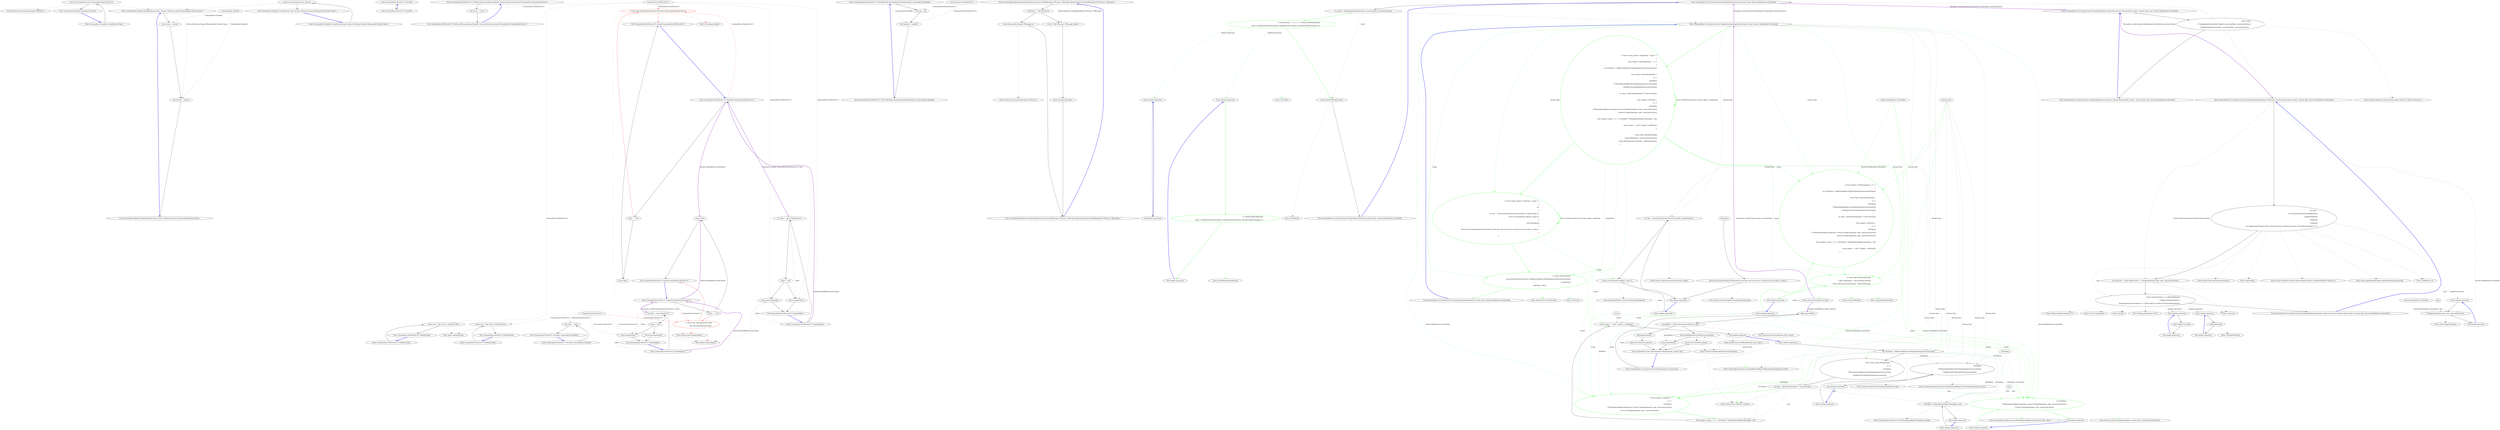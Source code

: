 digraph  {
m0_7 [cluster="System.Linq.Enumerable.Empty<TResult>()", file="ParserResult.cs", label="Entry System.Linq.Enumerable.Empty<TResult>()", span="0-0"];
m0_18 [cluster="CommandLine.Parsed<T>.Parsed(T)", file="ParserResult.cs", label="Entry CommandLine.Parsed<T>.Parsed(T)", span="100-100"];
m0_19 [cluster="CommandLine.Parsed<T>.Parsed(T)", file="ParserResult.cs", label="Exit CommandLine.Parsed<T>.Parsed(T)", span="100-100"];
m0_37 [cluster="CommandLine.NotParsed<T>.NotParsed(CommandLine.TypeInfo, System.Collections.Generic.IEnumerable<CommandLine.Error>)", file="ParserResult.cs", label="Entry CommandLine.NotParsed<T>.NotParsed(CommandLine.TypeInfo, System.Collections.Generic.IEnumerable<CommandLine.Error>)", span="163-163"];
m0_38 [cluster="CommandLine.NotParsed<T>.NotParsed(CommandLine.TypeInfo, System.Collections.Generic.IEnumerable<CommandLine.Error>)", file="ParserResult.cs", label="this.errors = errors", span="166-166"];
m0_39 [cluster="CommandLine.NotParsed<T>.NotParsed(CommandLine.TypeInfo, System.Collections.Generic.IEnumerable<CommandLine.Error>)", file="ParserResult.cs", label="Exit CommandLine.NotParsed<T>.NotParsed(CommandLine.TypeInfo, System.Collections.Generic.IEnumerable<CommandLine.Error>)", span="163-163"];
m0_20 [cluster="CommandLine.Parsed<T>.Equals(object)", file="ParserResult.cs", label="Entry CommandLine.Parsed<T>.Equals(object)", span="118-118"];
m0_21 [cluster="CommandLine.Parsed<T>.Equals(object)", file="ParserResult.cs", label="var other = obj as Parsed<T>", span="120-120"];
m0_24 [cluster="CommandLine.Parsed<T>.Equals(object)", file="ParserResult.cs", label="return base.Equals(obj);", span="126-126"];
m0_22 [cluster="CommandLine.Parsed<T>.Equals(object)", file="ParserResult.cs", label="other != null", span="121-121"];
m0_23 [cluster="CommandLine.Parsed<T>.Equals(object)", file="ParserResult.cs", label="return Equals(other);", span="123-123"];
m0_25 [cluster="CommandLine.Parsed<T>.Equals(object)", file="ParserResult.cs", label="Exit CommandLine.Parsed<T>.Equals(object)", span="118-118"];
m0_54 [cluster="Unk.SequenceEqual", file="ParserResult.cs", label="Entry Unk.SequenceEqual", span=""];
m0_27 [cluster="object.Equals(object)", file="ParserResult.cs", label="Entry object.Equals(object)", span="0-0"];
m0_46 [cluster="CommandLine.NotParsed<T>.Equals(CommandLine.NotParsed<T>)", file="ParserResult.cs", label="Entry CommandLine.NotParsed<T>.Equals(CommandLine.NotParsed<T>)", span="208-208"];
m0_50 [cluster="CommandLine.NotParsed<T>.Equals(CommandLine.NotParsed<T>)", file="ParserResult.cs", label="other == null", span="210-210"];
m0_52 [cluster="CommandLine.NotParsed<T>.Equals(CommandLine.NotParsed<T>)", color=red, community=0, file="ParserResult.cs", label="0: return this.Tag.Equals(other.Tag) && Errors.SequenceEqual(other.Errors);", span="215-215"];
m0_51 [cluster="CommandLine.NotParsed<T>.Equals(CommandLine.NotParsed<T>)", file="ParserResult.cs", label="return false;", span="212-212"];
m0_53 [cluster="CommandLine.NotParsed<T>.Equals(CommandLine.NotParsed<T>)", file="ParserResult.cs", label="Exit CommandLine.NotParsed<T>.Equals(CommandLine.NotParsed<T>)", span="208-208"];
m0_15 [cluster="CommandLine.Parsed<T>.Parsed(T, CommandLine.TypeInfo)", file="ParserResult.cs", label="Entry CommandLine.Parsed<T>.Parsed(T, CommandLine.TypeInfo)", span="94-94"];
m0_16 [cluster="CommandLine.Parsed<T>.Parsed(T, CommandLine.TypeInfo)", file="ParserResult.cs", label="this.value = value", span="97-97"];
m0_17 [cluster="CommandLine.Parsed<T>.Parsed(T, CommandLine.TypeInfo)", file="ParserResult.cs", label="Exit CommandLine.Parsed<T>.Parsed(T, CommandLine.TypeInfo)", span="94-94"];
m0_36 [cluster="System.Enum.Equals(object)", file="ParserResult.cs", label="Entry System.Enum.Equals(object)", span="0-0"];
m0_8 [cluster="CommandLine.TypeInfo.Create(System.Type, System.Collections.Generic.IEnumerable<System.Type>)", file="ParserResult.cs", label="Entry CommandLine.TypeInfo.Create(System.Type, System.Collections.Generic.IEnumerable<System.Type>)", span="34-34"];
m0_9 [cluster="CommandLine.TypeInfo.Create(System.Type, System.Collections.Generic.IEnumerable<System.Type>)", file="ParserResult.cs", label="return new TypeInfo(current, choices);", span="36-36"];
m0_10 [cluster="CommandLine.TypeInfo.Create(System.Type, System.Collections.Generic.IEnumerable<System.Type>)", file="ParserResult.cs", label="Exit CommandLine.TypeInfo.Create(System.Type, System.Collections.Generic.IEnumerable<System.Type>)", span="34-34"];
m0_0 [cluster="CommandLine.TypeInfo.TypeInfo(System.Type, System.Collections.Generic.IEnumerable<System.Type>)", file="ParserResult.cs", label="Entry CommandLine.TypeInfo.TypeInfo(System.Type, System.Collections.Generic.IEnumerable<System.Type>)", span="13-13"];
m0_1 [cluster="CommandLine.TypeInfo.TypeInfo(System.Type, System.Collections.Generic.IEnumerable<System.Type>)", file="ParserResult.cs", label="this.current = current", span="15-15"];
m0_2 [cluster="CommandLine.TypeInfo.TypeInfo(System.Type, System.Collections.Generic.IEnumerable<System.Type>)", file="ParserResult.cs", label="this.choices = choices", span="16-16"];
m0_3 [cluster="CommandLine.TypeInfo.TypeInfo(System.Type, System.Collections.Generic.IEnumerable<System.Type>)", file="ParserResult.cs", label="Exit CommandLine.TypeInfo.TypeInfo(System.Type, System.Collections.Generic.IEnumerable<System.Type>)", span="13-13"];
m0_4 [cluster="CommandLine.TypeInfo.Create(System.Type)", file="ParserResult.cs", label="Entry CommandLine.TypeInfo.Create(System.Type)", span="29-29"];
m0_5 [cluster="CommandLine.TypeInfo.Create(System.Type)", file="ParserResult.cs", label="return new TypeInfo(current, Enumerable.Empty<Type>());", span="31-31"];
m0_6 [cluster="CommandLine.TypeInfo.Create(System.Type)", file="ParserResult.cs", label="Exit CommandLine.TypeInfo.Create(System.Type)", span="29-29"];
m0_26 [cluster="CommandLine.Parsed<T>.Equals(CommandLine.Parsed<T>)", file="ParserResult.cs", label="Entry CommandLine.Parsed<T>.Equals(CommandLine.Parsed<T>)", span="143-143"];
m0_32 [cluster="CommandLine.Parsed<T>.Equals(CommandLine.Parsed<T>)", file="ParserResult.cs", label="other == null", span="145-145"];
m0_34 [cluster="CommandLine.Parsed<T>.Equals(CommandLine.Parsed<T>)", color=red, community=0, file="ParserResult.cs", label="0: return this.Tag.Equals(other.Tag)\r\n                    && Value.Equals(other.Value);", span="150-151"];
m0_33 [cluster="CommandLine.Parsed<T>.Equals(CommandLine.Parsed<T>)", file="ParserResult.cs", label="return false;", span="147-147"];
m0_35 [cluster="CommandLine.Parsed<T>.Equals(CommandLine.Parsed<T>)", file="ParserResult.cs", label="Exit CommandLine.Parsed<T>.Equals(CommandLine.Parsed<T>)", span="143-143"];
m0_40 [cluster="CommandLine.NotParsed<T>.Equals(object)", file="ParserResult.cs", label="Entry CommandLine.NotParsed<T>.Equals(object)", span="182-182"];
m0_41 [cluster="CommandLine.NotParsed<T>.Equals(object)", file="ParserResult.cs", label="var other = obj as NotParsed<T>", span="184-184"];
m0_44 [cluster="CommandLine.NotParsed<T>.Equals(object)", file="ParserResult.cs", label="return base.Equals(obj);", span="190-190"];
m0_42 [cluster="CommandLine.NotParsed<T>.Equals(object)", file="ParserResult.cs", label="other != null", span="185-185"];
m0_43 [cluster="CommandLine.NotParsed<T>.Equals(object)", file="ParserResult.cs", label="return Equals(other);", span="187-187"];
m0_45 [cluster="CommandLine.NotParsed<T>.Equals(object)", file="ParserResult.cs", label="Exit CommandLine.NotParsed<T>.Equals(object)", span="182-182"];
m0_47 [cluster="CommandLine.NotParsed<T>.GetHashCode()", file="ParserResult.cs", label="Entry CommandLine.NotParsed<T>.GetHashCode()", span="197-197"];
m0_48 [cluster="CommandLine.NotParsed<T>.GetHashCode()", file="ParserResult.cs", label="return new { Tag, Errors }.GetHashCode();", span="200-200"];
m0_49 [cluster="CommandLine.NotParsed<T>.GetHashCode()", file="ParserResult.cs", label="Exit CommandLine.NotParsed<T>.GetHashCode()", span="197-197"];
m0_11 [cluster="CommandLine.ParserResult<T>.ParserResult(CommandLine.ParserResultType, CommandLine.TypeInfo)", file="ParserResult.cs", label="Entry CommandLine.ParserResult<T>.ParserResult(CommandLine.ParserResultType, CommandLine.TypeInfo)", span="66-66"];
m0_12 [cluster="CommandLine.ParserResult<T>.ParserResult(CommandLine.ParserResultType, CommandLine.TypeInfo)", file="ParserResult.cs", label="this.tag = tag", span="68-68"];
m0_13 [cluster="CommandLine.ParserResult<T>.ParserResult(CommandLine.ParserResultType, CommandLine.TypeInfo)", file="ParserResult.cs", label="this.typeInfo = typeInfo", span="69-69"];
m0_14 [cluster="CommandLine.ParserResult<T>.ParserResult(CommandLine.ParserResultType, CommandLine.TypeInfo)", file="ParserResult.cs", label="Exit CommandLine.ParserResult<T>.ParserResult(CommandLine.ParserResultType, CommandLine.TypeInfo)", span="66-66"];
m0_31 [cluster="object.GetHashCode()", file="ParserResult.cs", label="Entry object.GetHashCode()", span="0-0"];
m0_28 [cluster="CommandLine.Parsed<T>.GetHashCode()", file="ParserResult.cs", label="Entry CommandLine.Parsed<T>.GetHashCode()", span="133-133"];
m0_29 [cluster="CommandLine.Parsed<T>.GetHashCode()", file="ParserResult.cs", label="return new { Tag, Value }.GetHashCode();", span="135-135"];
m0_30 [cluster="CommandLine.Parsed<T>.GetHashCode()", file="ParserResult.cs", label="Exit CommandLine.Parsed<T>.GetHashCode()", span="133-133"];
m0_55 [file="ParserResult.cs", label="CommandLine.TypeInfo", span=""];
m0_56 [file="ParserResult.cs", label="CommandLine.ParserResult<T>", span=""];
m0_57 [file="ParserResult.cs", label="CommandLine.Parsed<T>", span=""];
m0_58 [file="ParserResult.cs", label="CommandLine.NotParsed<T>", span=""];
m1_0 [cluster="CommandLine.Infrastructure.ResultExtensions.SuccessfulMessages<TSuccess, TMessage>(RailwaySharp.ErrorHandling.Result<TSuccess, TMessage>)", file="ResultExtensions.cs", label="Entry CommandLine.Infrastructure.ResultExtensions.SuccessfulMessages<TSuccess, TMessage>(RailwaySharp.ErrorHandling.Result<TSuccess, TMessage>)", span="12-12"];
m1_1 [cluster="CommandLine.Infrastructure.ResultExtensions.SuccessfulMessages<TSuccess, TMessage>(RailwaySharp.ErrorHandling.Result<TSuccess, TMessage>)", file="ResultExtensions.cs", label="result.Tag == ResultType.Ok", span="14-14"];
m1_2 [cluster="CommandLine.Infrastructure.ResultExtensions.SuccessfulMessages<TSuccess, TMessage>(RailwaySharp.ErrorHandling.Result<TSuccess, TMessage>)", file="ResultExtensions.cs", label="var ok = (Ok<TSuccess, TMessage>)result", span="16-16"];
m1_4 [cluster="CommandLine.Infrastructure.ResultExtensions.SuccessfulMessages<TSuccess, TMessage>(RailwaySharp.ErrorHandling.Result<TSuccess, TMessage>)", file="ResultExtensions.cs", label="return Enumerable.Empty<TMessage>();", span="19-19"];
m1_3 [cluster="CommandLine.Infrastructure.ResultExtensions.SuccessfulMessages<TSuccess, TMessage>(RailwaySharp.ErrorHandling.Result<TSuccess, TMessage>)", file="ResultExtensions.cs", label="return ok.Value.Messages;", span="17-17"];
m1_5 [cluster="CommandLine.Infrastructure.ResultExtensions.SuccessfulMessages<TSuccess, TMessage>(RailwaySharp.ErrorHandling.Result<TSuccess, TMessage>)", file="ResultExtensions.cs", label="Exit CommandLine.Infrastructure.ResultExtensions.SuccessfulMessages<TSuccess, TMessage>(RailwaySharp.ErrorHandling.Result<TSuccess, TMessage>)", span="12-12"];
m1_6 [cluster="System.Linq.Enumerable.Empty<TResult>()", file="ResultExtensions.cs", label="Entry System.Linq.Enumerable.Empty<TResult>()", span="0-0"];
m2_4 [cluster="CommandLine.Core.TypeConverter.ChangeTypeScalar(string, System.Type, System.Globalization.CultureInfo)", file="TypeConverter.cs", label="Entry CommandLine.Core.TypeConverter.ChangeTypeScalar(string, System.Type, System.Globalization.CultureInfo)", span="36-36"];
m2_32 [cluster="CommandLine.Core.TypeConverter.ChangeTypeScalar(string, System.Type, System.Globalization.CultureInfo)", color=green, community=0, file="TypeConverter.cs", label="0: result.Match(_ => { }, e => e.RethrowWhenAbsentIn(\r\n                new[] { typeof(InvalidCastException), typeof(FormatException), typeof(OverflowException) }))", span="39-40"];
m2_31 [cluster="CommandLine.Core.TypeConverter.ChangeTypeScalar(string, System.Type, System.Globalization.CultureInfo)", file="TypeConverter.cs", label="var result = ChangeTypeScalarImpl(value, conversionType, conversionCulture)", span="38-38"];
m2_33 [cluster="CommandLine.Core.TypeConverter.ChangeTypeScalar(string, System.Type, System.Globalization.CultureInfo)", file="TypeConverter.cs", label="return Maybe.OfEither(result);", span="41-41"];
m2_34 [cluster="CommandLine.Core.TypeConverter.ChangeTypeScalar(string, System.Type, System.Globalization.CultureInfo)", file="TypeConverter.cs", label="Exit CommandLine.Core.TypeConverter.ChangeTypeScalar(string, System.Type, System.Globalization.CultureInfo)", span="36-36"];
m2_35 [cluster="CommandLine.Core.TypeConverter.ChangeTypeScalarImpl(string, System.Type, System.Globalization.CultureInfo)", file="TypeConverter.cs", label="Entry CommandLine.Core.TypeConverter.ChangeTypeScalarImpl(string, System.Type, System.Globalization.CultureInfo)", span="44-44"];
m2_44 [cluster="CommandLine.Core.TypeConverter.ChangeTypeScalarImpl(string, System.Type, System.Globalization.CultureInfo)", color=green, community=0, file="TypeConverter.cs", label="0: Func<string, object> changeType = input =>\r\n            {\r\n                Func<object> safeChangeType = () =>\r\n                {\r\n                    var isFsOption = ReflectionHelper.IsFSharpOptionType(conversionType);\r\n\r\n                    Func<Type> getUnderlyingType =\r\n                        () =>\r\n                            isFsOption\r\n                                ? FSharpOptionHelper.GetUnderlyingType(conversionType)\r\n                                : Nullable.GetUnderlyingType(conversionType);\r\n\r\n                    var type = getUnderlyingType() ?? conversionType;\r\n\r\n                    Func<object> withValue =\r\n                        () =>\r\n                            isFsOption\r\n                                ? FSharpOptionHelper.Some(type, Convert.ChangeType(input, type, conversionCulture))\r\n                                : Convert.ChangeType(input, type, conversionCulture);\r\n\r\n                    Func<object> empty = () => isFsOption ? FSharpOptionHelper.None(type) : null;\r\n\r\n                    return (input == null) ? empty() : withValue();\r\n                };\r\n\r\n                return input.IsBooleanString()\r\n                    ? input.ToBoolean() : conversionType.IsEnum\r\n                        ? input.ToEnum(conversionType) : safeChangeType();\r\n            }", span="46-74"];
m2_45 [cluster="CommandLine.Core.TypeConverter.ChangeTypeScalarImpl(string, System.Type, System.Globalization.CultureInfo)", color=green, community=0, file="TypeConverter.cs", label="0: Func<string, object> makeType = input =>\r\n            {\r\n                try\r\n                {\r\n                    var ctor = conversionType.GetConstructor(new[] { typeof(string) });\r\n                    return ctor.Invoke(new object[] { input });\r\n                }\r\n                catch (Exception)\r\n                {\r\n                    throw new FormatException(''Destination conversion type must have a constructor that accepts a string.'');\r\n                }\r\n            }", span="76-87"];
m2_46 [cluster="CommandLine.Core.TypeConverter.ChangeTypeScalarImpl(string, System.Type, System.Globalization.CultureInfo)", color=green, community=0, file="TypeConverter.cs", label="0: return Either.Protect(\r\n                conversionType.IsPrimitiveEx() || ReflectionHelper.IsFSharpOptionType(conversionType)\r\n                    ? changeType\r\n                    : makeType, value);", span="89-92"];
m2_47 [cluster="CommandLine.Core.TypeConverter.ChangeTypeScalarImpl(string, System.Type, System.Globalization.CultureInfo)", file="TypeConverter.cs", label="Exit CommandLine.Core.TypeConverter.ChangeTypeScalarImpl(string, System.Type, System.Globalization.CultureInfo)", span="44-44"];
m2_0 [cluster="CommandLine.Core.TypeConverter.ChangeType(System.Collections.Generic.IEnumerable<string>, System.Type, bool, System.Globalization.CultureInfo)", file="TypeConverter.cs", label="Entry CommandLine.Core.TypeConverter.ChangeType(System.Collections.Generic.IEnumerable<string>, System.Type, bool, System.Globalization.CultureInfo)", span="13-13"];
m2_1 [cluster="CommandLine.Core.TypeConverter.ChangeType(System.Collections.Generic.IEnumerable<string>, System.Type, bool, System.Globalization.CultureInfo)", file="TypeConverter.cs", label="return scalar\r\n                ? ChangeTypeScalar(values.Single(), conversionType, conversionCulture)\r\n                : ChangeTypeSequence(values, conversionType, conversionCulture);", span="15-17"];
m2_2 [cluster="CommandLine.Core.TypeConverter.ChangeType(System.Collections.Generic.IEnumerable<string>, System.Type, bool, System.Globalization.CultureInfo)", file="TypeConverter.cs", label="Exit CommandLine.Core.TypeConverter.ChangeType(System.Collections.Generic.IEnumerable<string>, System.Type, bool, System.Globalization.CultureInfo)", span="13-13"];
m2_101 [cluster="System.Enum.IsDefined(System.Type, object)", file="TypeConverter.cs", label="Entry System.Enum.IsDefined(System.Type, object)", span="0-0"];
m2_76 [cluster="CommandLine.Infrastructure.FSharpOptionHelper.Some(System.Type, object)", file="TypeConverter.cs", label="Entry CommandLine.Infrastructure.FSharpOptionHelper.Some(System.Type, object)", span="14-14"];
m2_13 [cluster="System.ApplicationException.ApplicationException(string)", file="TypeConverter.cs", label="Entry System.ApplicationException.ApplicationException(string)", span="0-0"];
m2_16 [cluster="Unk.Any", file="TypeConverter.cs", label="Entry Unk.Any", span=""];
m2_70 [cluster="CommandLine.Infrastructure.FSharpOptionHelper.GetUnderlyingType(System.Type)", file="TypeConverter.cs", label="Entry CommandLine.Infrastructure.FSharpOptionHelper.GetUnderlyingType(System.Type)", span="8-8"];
m2_71 [cluster="System.Nullable.GetUnderlyingType(System.Type)", file="TypeConverter.cs", label="Entry System.Nullable.GetUnderlyingType(System.Type)", span="0-0"];
m2_99 [cluster="System.Enum.Parse(System.Type, string)", file="TypeConverter.cs", label="Entry System.Enum.Parse(System.Type, string)", span="0-0"];
m2_58 [cluster="System.Func<TResult>.Invoke()", file="TypeConverter.cs", label="Entry System.Func<TResult>.Invoke()", span="0-0"];
m2_12 [cluster="T.ToMaybe<T>()", file="TypeConverter.cs", label="Entry T.ToMaybe<T>()", span="249-249"];
m2_19 [cluster="CSharpx.Maybe.Just<T>(T)", file="TypeConverter.cs", label="Entry CSharpx.Maybe.Just<T>(T)", span="124-124"];
m2_28 [cluster="lambda expression", file="TypeConverter.cs", label="Entry lambda expression", span="33-33"];
m2_38 [cluster="lambda expression", file="TypeConverter.cs", label="Entry lambda expression", span="39-39"];
m2_40 [cluster="lambda expression", file="TypeConverter.cs", label="Entry lambda expression", span="39-40"];
m2_41 [cluster="lambda expression", color=green, community=0, file="TypeConverter.cs", label="0: e.RethrowWhenAbsentIn(\r\n                new[] { typeof(InvalidCastException), typeof(FormatException), typeof(OverflowException) })", span="39-40"];
m2_42 [cluster="lambda expression", file="TypeConverter.cs", label="Exit lambda expression", span="39-40"];
m2_52 [cluster="lambda expression", color=green, community=0, file="TypeConverter.cs", label="0: Func<object> safeChangeType = () =>\r\n                {\r\n                    var isFsOption = ReflectionHelper.IsFSharpOptionType(conversionType);\r\n\r\n                    Func<Type> getUnderlyingType =\r\n                        () =>\r\n                            isFsOption\r\n                                ? FSharpOptionHelper.GetUnderlyingType(conversionType)\r\n                                : Nullable.GetUnderlyingType(conversionType);\r\n\r\n                    var type = getUnderlyingType() ?? conversionType;\r\n\r\n                    Func<object> withValue =\r\n                        () =>\r\n                            isFsOption\r\n                                ? FSharpOptionHelper.Some(type, Convert.ChangeType(input, type, conversionCulture))\r\n                                : Convert.ChangeType(input, type, conversionCulture);\r\n\r\n                    Func<object> empty = () => isFsOption ? FSharpOptionHelper.None(type) : null;\r\n\r\n                    return (input == null) ? empty() : withValue();\r\n                }", span="48-69"];
m2_63 [cluster="lambda expression", color=green, community=0, file="TypeConverter.cs", label="0: Func<object> withValue =\r\n                        () =>\r\n                            isFsOption\r\n                                ? FSharpOptionHelper.Some(type, Convert.ChangeType(input, type, conversionCulture))\r\n                                : Convert.ChangeType(input, type, conversionCulture)", span="60-64"];
m2_73 [cluster="lambda expression", color=green, community=0, file="TypeConverter.cs", label="0: isFsOption\r\n                                ? FSharpOptionHelper.Some(type, Convert.ChangeType(input, type, conversionCulture))\r\n                                : Convert.ChangeType(input, type, conversionCulture)", span="62-64"];
m2_65 [cluster="lambda expression", file="TypeConverter.cs", label="return (input == null) ? empty() : withValue();", span="68-68"];
m2_53 [cluster="lambda expression", color=green, community=0, file="TypeConverter.cs", label="0: return input.IsBooleanString()\r\n                    ? input.ToBoolean() : conversionType.IsEnum\r\n                        ? input.ToEnum(conversionType) : safeChangeType();", span="71-73"];
m2_51 [cluster="lambda expression", file="TypeConverter.cs", label="Entry lambda expression", span="46-74"];
m2_60 [cluster="lambda expression", file="TypeConverter.cs", label="var isFsOption = ReflectionHelper.IsFSharpOptionType(conversionType)", span="50-50"];
m2_62 [cluster="lambda expression", file="TypeConverter.cs", label="var type = getUnderlyingType() ?? conversionType", span="58-58"];
m2_64 [cluster="lambda expression", file="TypeConverter.cs", label="Func<object> empty = () => isFsOption ? FSharpOptionHelper.None(type) : null", span="66-66"];
m2_72 [cluster="lambda expression", file="TypeConverter.cs", label="Entry lambda expression", span="61-64"];
m2_74 [cluster="lambda expression", file="TypeConverter.cs", label="Exit lambda expression", span="61-64"];
m2_54 [cluster="lambda expression", file="TypeConverter.cs", label="Exit lambda expression", span="46-74"];
m2_83 [cluster="lambda expression", file="TypeConverter.cs", label="return ctor.Invoke(new object[] { input });", span="81-81"];
m2_39 [cluster="lambda expression", file="TypeConverter.cs", label="Exit lambda expression", span="39-39"];
m2_61 [cluster="lambda expression", file="TypeConverter.cs", label="Func<Type> getUnderlyingType =\r\n                        () =>\r\n                            isFsOption\r\n                                ? FSharpOptionHelper.GetUnderlyingType(conversionType)\r\n                                : Nullable.GetUnderlyingType(conversionType)", span="52-56"];
m2_68 [cluster="lambda expression", file="TypeConverter.cs", label="isFsOption\r\n                                ? FSharpOptionHelper.GetUnderlyingType(conversionType)\r\n                                : Nullable.GetUnderlyingType(conversionType)", span="54-56"];
m2_82 [cluster="lambda expression", file="TypeConverter.cs", label="var ctor = conversionType.GetConstructor(new[] { typeof(string) })", span="80-80"];
m2_66 [cluster="lambda expression", file="TypeConverter.cs", label="Exit lambda expression", span="48-69"];
m2_59 [cluster="lambda expression", file="TypeConverter.cs", label="Entry lambda expression", span="48-69"];
m2_78 [cluster="lambda expression", file="TypeConverter.cs", label="isFsOption ? FSharpOptionHelper.None(type) : null", span="66-66"];
m2_81 [cluster="lambda expression", file="TypeConverter.cs", label="Entry lambda expression", span="76-87"];
m2_86 [cluster="lambda expression", file="TypeConverter.cs", label="Exit lambda expression", span="76-87"];
m2_67 [cluster="lambda expression", file="TypeConverter.cs", label="Entry lambda expression", span="53-56"];
m2_69 [cluster="lambda expression", file="TypeConverter.cs", label="Exit lambda expression", span="53-56"];
m2_77 [cluster="lambda expression", file="TypeConverter.cs", label="Entry lambda expression", span="66-66"];
m2_79 [cluster="lambda expression", file="TypeConverter.cs", label="Exit lambda expression", span="66-66"];
m2_85 [cluster="lambda expression", file="TypeConverter.cs", label="throw new FormatException(''Destination conversion type must have a constructor that accepts a string.'');", span="85-85"];
m2_84 [cluster="lambda expression", file="TypeConverter.cs", label=Exception, span="83-83"];
m2_21 [cluster="lambda expression", file="TypeConverter.cs", label="ChangeTypeScalar(value, type, conversionCulture)", span="29-29"];
m2_20 [cluster="lambda expression", file="TypeConverter.cs", label="Entry lambda expression", span="29-29"];
m2_22 [cluster="lambda expression", file="TypeConverter.cs", label="Exit lambda expression", span="29-29"];
m2_24 [cluster="lambda expression", file="TypeConverter.cs", label="Entry lambda expression", span="31-31"];
m2_26 [cluster="lambda expression", file="TypeConverter.cs", label="Exit lambda expression", span="31-31"];
m2_25 [cluster="lambda expression", file="TypeConverter.cs", label="a.MatchNothing()", span="31-31"];
m2_29 [cluster="lambda expression", file="TypeConverter.cs", label="((Just<object>)c).Value", span="33-33"];
m2_30 [cluster="lambda expression", file="TypeConverter.cs", label="Exit lambda expression", span="33-33"];
m2_43 [cluster="Unk.RethrowWhenAbsentIn", file="TypeConverter.cs", label="Entry Unk.RethrowWhenAbsentIn", span=""];
m2_75 [cluster="System.Convert.ChangeType(object, System.Type, System.IFormatProvider)", file="TypeConverter.cs", label="Entry System.Convert.ChangeType(object, System.Type, System.IFormatProvider)", span="0-0"];
m2_3 [cluster="System.Collections.Generic.IEnumerable<TSource>.Single<TSource>()", file="TypeConverter.cs", label="Entry System.Collections.Generic.IEnumerable<TSource>.Single<TSource>()", span="0-0"];
m2_57 [cluster="string.ToEnum(System.Type)", file="TypeConverter.cs", label="Entry string.ToEnum(System.Type)", span="95-95"];
m2_49 [cluster="CommandLine.Infrastructure.ReflectionHelper.IsFSharpOptionType(System.Type)", file="TypeConverter.cs", label="Entry CommandLine.Infrastructure.ReflectionHelper.IsFSharpOptionType(System.Type)", span="35-35"];
m2_48 [cluster="System.Type.IsPrimitiveEx()", file="TypeConverter.cs", label="Entry System.Type.IsPrimitiveEx()", span="209-209"];
m2_5 [cluster="CommandLine.Core.TypeConverter.ChangeTypeSequence(System.Collections.Generic.IEnumerable<string>, System.Type, System.Globalization.CultureInfo)", file="TypeConverter.cs", label="Entry CommandLine.Core.TypeConverter.ChangeTypeSequence(System.Collections.Generic.IEnumerable<string>, System.Type, System.Globalization.CultureInfo)", span="20-20"];
m2_6 [cluster="CommandLine.Core.TypeConverter.ChangeTypeSequence(System.Collections.Generic.IEnumerable<string>, System.Type, System.Globalization.CultureInfo)", file="TypeConverter.cs", label="var type =\r\n                conversionType.GetGenericArguments()\r\n                              .SingleOrDefault()\r\n                              .ToMaybe()\r\n                              .FromJust(\r\n                                  new ApplicationException(''Non scalar properties should be sequence of type IEnumerable<T>.''))", span="22-27"];
m2_7 [cluster="CommandLine.Core.TypeConverter.ChangeTypeSequence(System.Collections.Generic.IEnumerable<string>, System.Type, System.Globalization.CultureInfo)", file="TypeConverter.cs", label="var converted = values.Select(value => ChangeTypeScalar(value, type, conversionCulture))", span="29-29"];
m2_8 [cluster="CommandLine.Core.TypeConverter.ChangeTypeSequence(System.Collections.Generic.IEnumerable<string>, System.Type, System.Globalization.CultureInfo)", file="TypeConverter.cs", label="return converted.Any(a => a.MatchNothing())\r\n                ? Maybe.Nothing<object>()\r\n                : Maybe.Just(converted.Select(c => ((Just<object>)c).Value).ToUntypedArray(type));", span="31-33"];
m2_9 [cluster="CommandLine.Core.TypeConverter.ChangeTypeSequence(System.Collections.Generic.IEnumerable<string>, System.Type, System.Globalization.CultureInfo)", file="TypeConverter.cs", label="Exit CommandLine.Core.TypeConverter.ChangeTypeSequence(System.Collections.Generic.IEnumerable<string>, System.Type, System.Globalization.CultureInfo)", span="20-20"];
m2_15 [cluster="Unk.Select", file="TypeConverter.cs", label="Entry Unk.Select", span=""];
m2_23 [cluster="Unk.ChangeTypeScalar", file="TypeConverter.cs", label="Entry Unk.ChangeTypeScalar", span=""];
m2_37 [cluster="Unk.OfEither", file="TypeConverter.cs", label="Entry Unk.OfEither", span=""];
m2_36 [cluster="Unk.Match", file="TypeConverter.cs", label="Entry Unk.Match", span=""];
m2_50 [cluster="Unk.Protect", file="TypeConverter.cs", label="Entry Unk.Protect", span=""];
m2_56 [cluster="string.ToBoolean()", file="TypeConverter.cs", label="Entry string.ToBoolean()", span="66-66"];
m2_10 [cluster="System.Type.GetGenericArguments()", file="TypeConverter.cs", label="Entry System.Type.GetGenericArguments()", span="0-0"];
m2_89 [cluster="System.FormatException.FormatException(string)", file="TypeConverter.cs", label="Entry System.FormatException.FormatException(string)", span="0-0"];
m2_87 [cluster="System.Type.GetConstructor(System.Type[])", file="TypeConverter.cs", label="Entry System.Type.GetConstructor(System.Type[])", span="0-0"];
m2_17 [cluster="CSharpx.Maybe.Nothing<T>()", file="TypeConverter.cs", label="Entry CSharpx.Maybe.Nothing<T>()", span="116-116"];
m2_14 [cluster="Unk.FromJust", file="TypeConverter.cs", label="Entry Unk.FromJust", span=""];
m2_90 [cluster="CommandLine.Core.TypeConverter.ToEnum(string, System.Type)", file="TypeConverter.cs", label="Entry CommandLine.Core.TypeConverter.ToEnum(string, System.Type)", span="95-95"];
m2_91 [cluster="CommandLine.Core.TypeConverter.ToEnum(string, System.Type)", file="TypeConverter.cs", label="object parsedValue", span="97-97"];
m2_92 [cluster="CommandLine.Core.TypeConverter.ToEnum(string, System.Type)", file="TypeConverter.cs", label="parsedValue = Enum.Parse(conversionType, value)", span="100-100"];
m2_95 [cluster="CommandLine.Core.TypeConverter.ToEnum(string, System.Type)", file="TypeConverter.cs", label="Enum.IsDefined(conversionType, parsedValue)", span="106-106"];
m2_93 [cluster="CommandLine.Core.TypeConverter.ToEnum(string, System.Type)", file="TypeConverter.cs", label=ArgumentException, span="102-102"];
m2_96 [cluster="CommandLine.Core.TypeConverter.ToEnum(string, System.Type)", file="TypeConverter.cs", label="return parsedValue;", span="108-108"];
m2_94 [cluster="CommandLine.Core.TypeConverter.ToEnum(string, System.Type)", file="TypeConverter.cs", label="throw new FormatException();", span="104-104"];
m2_97 [cluster="CommandLine.Core.TypeConverter.ToEnum(string, System.Type)", file="TypeConverter.cs", label="throw new FormatException();", span="110-110"];
m2_98 [cluster="CommandLine.Core.TypeConverter.ToEnum(string, System.Type)", file="TypeConverter.cs", label="Exit CommandLine.Core.TypeConverter.ToEnum(string, System.Type)", span="95-95"];
m2_55 [cluster="string.IsBooleanString()", file="TypeConverter.cs", label="Entry string.IsBooleanString()", span="60-60"];
m2_27 [cluster="Unk.MatchNothing", file="TypeConverter.cs", label="Entry Unk.MatchNothing", span=""];
m2_88 [cluster="System.Reflection.ConstructorInfo.Invoke(object[])", file="TypeConverter.cs", label="Entry System.Reflection.ConstructorInfo.Invoke(object[])", span="0-0"];
m2_18 [cluster="Unk.ToUntypedArray", file="TypeConverter.cs", label="Entry Unk.ToUntypedArray", span=""];
m2_100 [cluster="System.FormatException.FormatException()", file="TypeConverter.cs", label="Entry System.FormatException.FormatException()", span="0-0"];
m2_80 [cluster="CommandLine.Infrastructure.FSharpOptionHelper.None(System.Type)", file="TypeConverter.cs", label="Entry CommandLine.Infrastructure.FSharpOptionHelper.None(System.Type)", span="22-22"];
m2_11 [cluster="System.Collections.Generic.IEnumerable<TSource>.SingleOrDefault<TSource>()", file="TypeConverter.cs", label="Entry System.Collections.Generic.IEnumerable<TSource>.SingleOrDefault<TSource>()", span="0-0"];
m2_104 [file="TypeConverter.cs", label="System.Type", span=""];
m2_105 [file="TypeConverter.cs", label="System.Globalization.CultureInfo", span=""];
m2_106 [file="TypeConverter.cs", label=string, span=""];
m2_107 [file="TypeConverter.cs", label=isFsOption, span=""];
m2_108 [file="TypeConverter.cs", label=type, span=""];
m2_102 [file="TypeConverter.cs", label="System.Globalization.CultureInfo", span=""];
m2_103 [file="TypeConverter.cs", label=type, span=""];
m0_18 -> m0_19  [key=0, style=solid];
m0_19 -> m0_18  [color=blue, key=0, style=bold];
m0_37 -> m0_38  [key=0, style=solid];
m0_38 -> m0_39  [key=0, style=solid];
m0_39 -> m0_37  [color=blue, key=0, style=bold];
m0_20 -> m0_21  [key=0, style=solid];
m0_20 -> m0_24  [color=darkseagreen4, key=1, label=object, style=dashed];
m0_20 -> m0_26  [color=darkorchid, key=3, label="method methodReturn bool Equals", style=bold];
m0_21 -> m0_22  [key=0, style=solid];
m0_21 -> m0_23  [color=darkseagreen4, key=1, label=other, style=dashed];
m0_24 -> m0_25  [key=0, style=solid];
m0_24 -> m0_27  [key=2, style=dotted];
m0_22 -> m0_23  [key=0, style=solid];
m0_22 -> m0_24  [key=0, style=solid];
m0_23 -> m0_25  [key=0, style=solid];
m0_23 -> m0_26  [key=2, style=dotted];
m0_25 -> m0_20  [color=blue, key=0, style=bold];
m0_46 -> m0_50  [key=0, style=solid];
m0_46 -> m0_52  [color=red, key=1, label="CommandLine.NotParsed<T>", style=dashed];
m0_46 -> m0_41  [color=darkorchid, key=3, label="Parameter variable CommandLine.NotParsed<T> other", style=bold];
m0_46 -> m0_33  [color=darkorchid, key=3, label="method methodReturn bool Equals", style=bold];
m0_50 -> m0_51  [key=0, style=solid];
m0_50 -> m0_52  [color=red, key=0, style=solid];
m0_52 -> m0_53  [color=red, key=0, style=solid];
m0_52 -> m0_36  [color=red, key=2, style=dotted];
m0_52 -> m0_54  [color=red, key=2, style=dotted];
m0_51 -> m0_53  [key=0, style=solid];
m0_53 -> m0_46  [color=blue, key=0, style=bold];
m0_15 -> m0_16  [key=0, style=solid];
m0_16 -> m0_17  [key=0, style=solid];
m0_17 -> m0_15  [color=blue, key=0, style=bold];
m0_8 -> m0_9  [key=0, style=solid];
m0_9 -> m0_10  [key=0, style=solid];
m0_9 -> m0_0  [key=2, style=dotted];
m0_10 -> m0_8  [color=blue, key=0, style=bold];
m0_0 -> m0_1  [key=0, style=solid];
m0_0 -> m0_2  [color=darkseagreen4, key=1, label="System.Collections.Generic.IEnumerable<System.Type>", style=dashed];
m0_1 -> m0_2  [key=0, style=solid];
m0_2 -> m0_3  [key=0, style=solid];
m0_3 -> m0_0  [color=blue, key=0, style=bold];
m0_4 -> m0_5  [key=0, style=solid];
m0_5 -> m0_6  [key=0, style=solid];
m0_5 -> m0_0  [key=2, style=dotted];
m0_5 -> m0_7  [key=2, style=dotted];
m0_6 -> m0_4  [color=blue, key=0, style=bold];
m0_26 -> m0_32  [key=0, style=solid];
m0_26 -> m0_34  [color=red, key=1, label="CommandLine.Parsed<T>", style=dashed];
m0_26 -> m0_21  [color=darkorchid, key=3, label="Parameter variable CommandLine.Parsed<T> other", style=bold];
m0_26 -> m0_33  [color=darkorchid, key=3, label="method methodReturn bool Equals", style=bold];
m0_32 -> m0_33  [key=0, style=solid];
m0_32 -> m0_34  [color=red, key=0, style=solid];
m0_34 -> m0_35  [color=red, key=0, style=solid];
m0_34 -> m0_36  [color=red, key=2, style=dotted];
m0_34 -> m0_27  [color=red, key=2, style=dotted];
m0_33 -> m0_35  [key=0, style=solid];
m0_35 -> m0_26  [color=blue, key=0, style=bold];
m0_40 -> m0_41  [key=0, style=solid];
m0_40 -> m0_44  [color=darkseagreen4, key=1, label=object, style=dashed];
m0_40 -> m0_46  [color=darkorchid, key=3, label="method methodReturn bool Equals", style=bold];
m0_41 -> m0_42  [key=0, style=solid];
m0_41 -> m0_43  [color=darkseagreen4, key=1, label=other, style=dashed];
m0_44 -> m0_45  [key=0, style=solid];
m0_44 -> m0_27  [key=2, style=dotted];
m0_42 -> m0_43  [key=0, style=solid];
m0_42 -> m0_44  [key=0, style=solid];
m0_43 -> m0_45  [key=0, style=solid];
m0_43 -> m0_46  [key=2, style=dotted];
m0_45 -> m0_40  [color=blue, key=0, style=bold];
m0_47 -> m0_48  [key=0, style=solid];
m0_48 -> m0_49  [key=0, style=solid];
m0_48 -> m0_31  [key=2, style=dotted];
m0_49 -> m0_47  [color=blue, key=0, style=bold];
m0_11 -> m0_12  [key=0, style=solid];
m0_11 -> m0_13  [color=darkseagreen4, key=1, label="CommandLine.TypeInfo", style=dashed];
m0_12 -> m0_13  [key=0, style=solid];
m0_13 -> m0_14  [key=0, style=solid];
m0_14 -> m0_11  [color=blue, key=0, style=bold];
m0_28 -> m0_29  [key=0, style=solid];
m0_29 -> m0_30  [key=0, style=solid];
m0_29 -> m0_31  [key=2, style=dotted];
m0_30 -> m0_28  [color=blue, key=0, style=bold];
m0_55 -> m0_1  [color=darkseagreen4, key=1, label="CommandLine.TypeInfo", style=dashed];
m0_55 -> m0_2  [color=darkseagreen4, key=1, label="CommandLine.TypeInfo", style=dashed];
m0_56 -> m0_12  [color=darkseagreen4, key=1, label="CommandLine.ParserResult<T>", style=dashed];
m0_56 -> m0_13  [color=darkseagreen4, key=1, label="CommandLine.ParserResult<T>", style=dashed];
m0_57 -> m0_16  [color=darkseagreen4, key=1, label="CommandLine.Parsed<T>", style=dashed];
m0_57 -> m0_23  [color=darkseagreen4, key=1, label="CommandLine.Parsed<T>", style=dashed];
m0_57 -> m0_24  [color=darkseagreen4, key=1, label="CommandLine.Parsed<T>", style=dashed];
m0_57 -> m0_29  [color=darkseagreen4, key=1, label="CommandLine.Parsed<T>", style=dashed];
m0_57 -> m0_34  [color=red, key=1, label="CommandLine.Parsed<T>", style=dashed];
m0_58 -> m0_38  [color=darkseagreen4, key=1, label="CommandLine.NotParsed<T>", style=dashed];
m0_58 -> m0_43  [color=darkseagreen4, key=1, label="CommandLine.NotParsed<T>", style=dashed];
m0_58 -> m0_44  [color=darkseagreen4, key=1, label="CommandLine.NotParsed<T>", style=dashed];
m0_58 -> m0_48  [color=darkseagreen4, key=1, label="CommandLine.NotParsed<T>", style=dashed];
m0_58 -> m0_52  [color=red, key=1, label="CommandLine.NotParsed<T>", style=dashed];
m1_0 -> m1_1  [key=0, style=solid];
m1_0 -> m1_2  [color=darkseagreen4, key=1, label="RailwaySharp.ErrorHandling.Result<TSuccess, TMessage>", style=dashed];
m1_1 -> m1_2  [key=0, style=solid];
m1_1 -> m1_4  [key=0, style=solid];
m1_2 -> m1_3  [key=0, style=solid];
m1_4 -> m1_5  [key=0, style=solid];
m1_4 -> m1_6  [key=2, style=dotted];
m1_3 -> m1_5  [key=0, style=solid];
m1_5 -> m1_0  [color=blue, key=0, style=bold];
m2_4 -> m2_31  [key=0, style=solid];
m2_4 -> m2_0  [color=darkorchid, key=3, label="Parameter variable System.Globalization.CultureInfo conversionCulture", style=bold];
m2_32 -> m2_33  [color=green, key=0, style=solid];
m2_32 -> m2_36  [color=green, key=2, style=dotted];
m2_32 -> m2_38  [color=green, key=1, label="lambda expression", style=dashed];
m2_32 -> m2_40  [color=green, key=1, label="lambda expression", style=dashed];
m2_31 -> m2_32  [color=green, key=0, style=solid];
m2_31 -> m2_35  [key=2, style=dotted];
m2_31 -> m2_33  [color=darkseagreen4, key=1, label=result, style=dashed];
m2_33 -> m2_34  [key=0, style=solid];
m2_33 -> m2_37  [key=2, style=dotted];
m2_34 -> m2_4  [color=blue, key=0, style=bold];
m2_35 -> m2_44  [color=green, key=0, style=solid];
m2_35 -> m2_52  [color=green, key=1, label="System.Type", style=dashed];
m2_35 -> m2_63  [color=green, key=1, label="System.Globalization.CultureInfo", style=dashed];
m2_35 -> m2_73  [color=green, key=1, label="System.Globalization.CultureInfo", style=dashed];
m2_35 -> m2_53  [color=green, key=1, label="System.Type", style=dashed];
m2_35 -> m2_45  [color=green, key=1, label="System.Type", style=dashed];
m2_35 -> m2_46  [color=green, key=1, label=string, style=dashed];
m2_35 -> m2_60  [color=darkseagreen4, key=1, label="System.Type", style=dashed];
m2_35 -> m2_61  [color=darkseagreen4, key=1, label="System.Type", style=dashed];
m2_35 -> m2_68  [color=darkseagreen4, key=1, label="System.Type", style=dashed];
m2_35 -> m2_62  [color=darkseagreen4, key=1, label="System.Type", style=dashed];
m2_35 -> m2_82  [color=darkseagreen4, key=1, label="System.Type", style=dashed];
m2_35 -> m2_4  [color=darkorchid, key=3, label="Parameter variable System.Globalization.CultureInfo conversionCulture", style=bold];
m2_44 -> m2_44  [color=green, key=3, label="Local variable System.Func<string, object> changeType", style=bold];
m2_44 -> m2_45  [color=green, key=0, style=solid];
m2_44 -> m2_52  [color=green, key=1, label=string, style=dashed];
m2_44 -> m2_63  [color=green, key=1, label=string, style=dashed];
m2_44 -> m2_73  [color=green, key=1, label=string, style=dashed];
m2_44 -> m2_65  [color=green, key=1, label=string, style=dashed];
m2_44 -> m2_53  [color=green, key=1, label=string, style=dashed];
m2_44 -> m2_46  [color=green, key=1, label=changeType, style=dashed];
m2_45 -> m2_45  [color=green, key=3, label="Local variable System.Func<string, object> makeType", style=bold];
m2_45 -> m2_46  [color=green, key=0, style=solid];
m2_45 -> m2_83  [color=green, key=1, label=string, style=dashed];
m2_46 -> m2_47  [color=green, key=0, style=solid];
m2_46 -> m2_48  [color=green, key=2, style=dotted];
m2_46 -> m2_49  [color=green, key=2, style=dotted];
m2_46 -> m2_50  [color=green, key=2, style=dotted];
m2_47 -> m2_35  [color=blue, key=0, style=bold];
m2_0 -> m2_1  [key=0, style=solid];
m2_1 -> m2_4  [key=2, style=dotted];
m2_1 -> m2_2  [key=0, style=solid];
m2_1 -> m2_3  [key=2, style=dotted];
m2_1 -> m2_5  [key=2, style=dotted];
m2_2 -> m2_0  [color=blue, key=0, style=bold];
m2_28 -> m2_29  [key=0, style=solid];
m2_38 -> m2_39  [key=0, style=solid];
m2_40 -> m2_41  [color=green, key=0, style=solid];
m2_41 -> m2_42  [color=green, key=0, style=solid];
m2_41 -> m2_43  [color=green, key=2, style=dotted];
m2_42 -> m2_40  [color=blue, key=0, style=bold];
m2_52 -> m2_53  [color=green, key=0, style=solid];
m2_63 -> m2_64  [color=green, key=0, style=solid];
m2_63 -> m2_65  [color=green, key=1, label=withValue, style=dashed];
m2_73 -> m2_74  [color=green, key=0, style=solid];
m2_73 -> m2_75  [color=green, key=2, style=dotted];
m2_73 -> m2_76  [color=green, key=2, style=dotted];
m2_65 -> m2_66  [key=0, style=solid];
m2_65 -> m2_58  [key=2, style=dotted];
m2_53 -> m2_54  [color=green, key=0, style=solid];
m2_53 -> m2_55  [color=green, key=2, style=dotted];
m2_53 -> m2_56  [color=green, key=2, style=dotted];
m2_53 -> m2_57  [color=green, key=2, style=dotted];
m2_53 -> m2_58  [color=green, key=2, style=dotted];
m2_51 -> m2_52  [color=green, key=0, style=solid];
m2_51 -> m2_63  [color=green, key=1, label=string, style=dashed];
m2_51 -> m2_73  [color=green, key=1, label=string, style=dashed];
m2_51 -> m2_53  [color=green, key=1, label=string, style=dashed];
m2_51 -> m2_65  [color=darkseagreen4, key=1, label=string, style=dashed];
m2_60 -> m2_63  [color=green, key=1, label=isFsOption, style=dashed];
m2_60 -> m2_73  [color=green, key=1, label=isFsOption, style=dashed];
m2_60 -> m2_61  [key=0, style=solid];
m2_60 -> m2_49  [key=2, style=dotted];
m2_60 -> m2_68  [color=darkseagreen4, key=1, label=isFsOption, style=dashed];
m2_60 -> m2_64  [color=darkseagreen4, key=1, label=isFsOption, style=dashed];
m2_60 -> m2_78  [color=darkseagreen4, key=1, label=isFsOption, style=dashed];
m2_62 -> m2_63  [color=green, key=0, style=solid];
m2_62 -> m2_73  [color=green, key=1, label=type, style=dashed];
m2_62 -> m2_58  [key=2, style=dotted];
m2_62 -> m2_64  [color=darkseagreen4, key=1, label=type, style=dashed];
m2_62 -> m2_78  [color=darkseagreen4, key=1, label=type, style=dashed];
m2_64 -> m2_65  [key=0, style=solid];
m2_72 -> m2_73  [color=green, key=0, style=solid];
m2_74 -> m2_72  [color=blue, key=0, style=bold];
m2_54 -> m2_51  [color=blue, key=0, style=bold];
m2_83 -> m2_86  [key=0, style=solid];
m2_83 -> m2_88  [key=2, style=dotted];
m2_39 -> m2_38  [color=blue, key=0, style=bold];
m2_61 -> m2_62  [key=0, style=solid];
m2_68 -> m2_69  [key=0, style=solid];
m2_68 -> m2_70  [key=2, style=dotted];
m2_68 -> m2_71  [key=2, style=dotted];
m2_82 -> m2_83  [key=0, style=solid];
m2_82 -> m2_87  [key=2, style=dotted];
m2_66 -> m2_59  [color=blue, key=0, style=bold];
m2_59 -> m2_60  [key=0, style=solid];
m2_78 -> m2_79  [key=0, style=solid];
m2_78 -> m2_80  [key=2, style=dotted];
m2_81 -> m2_83  [color=darkseagreen4, key=1, label=string, style=dashed];
m2_81 -> m2_82  [key=0, style=solid];
m2_86 -> m2_81  [color=blue, key=0, style=bold];
m2_67 -> m2_68  [key=0, style=solid];
m2_69 -> m2_67  [color=blue, key=0, style=bold];
m2_77 -> m2_78  [key=0, style=solid];
m2_79 -> m2_77  [color=blue, key=0, style=bold];
m2_85 -> m2_86  [key=0, style=solid];
m2_85 -> m2_89  [key=2, style=dotted];
m2_84 -> m2_85  [key=0, style=solid];
m2_21 -> m2_22  [key=0, style=solid];
m2_21 -> m2_23  [key=2, style=dotted];
m2_20 -> m2_21  [key=0, style=solid];
m2_22 -> m2_20  [color=blue, key=0, style=bold];
m2_24 -> m2_25  [key=0, style=solid];
m2_26 -> m2_24  [color=blue, key=0, style=bold];
m2_25 -> m2_26  [key=0, style=solid];
m2_25 -> m2_27  [key=2, style=dotted];
m2_29 -> m2_30  [key=0, style=solid];
m2_30 -> m2_28  [color=blue, key=0, style=bold];
m2_57 -> m2_35  [color=darkorchid, key=3, label="Parameter variable System.Type conversionType", style=bold];
m2_57 -> m2_91  [color=darkorchid, key=3, label="method methodReturn object ToEnum", style=bold];
m2_5 -> m2_0  [color=darkorchid, key=3, label="Parameter variable System.Globalization.CultureInfo conversionCulture", style=bold];
m2_5 -> m2_6  [key=0, style=solid];
m2_5 -> m2_7  [color=darkseagreen4, key=1, label="System.Collections.Generic.IEnumerable<string>", style=dashed];
m2_5 -> m2_21  [color=darkseagreen4, key=1, label="System.Globalization.CultureInfo", style=dashed];
m2_6 -> m2_7  [key=0, style=solid];
m2_6 -> m2_10  [key=2, style=dotted];
m2_6 -> m2_11  [key=2, style=dotted];
m2_6 -> m2_12  [key=2, style=dotted];
m2_6 -> m2_13  [key=2, style=dotted];
m2_6 -> m2_14  [key=2, style=dotted];
m2_6 -> m2_21  [color=darkseagreen4, key=1, label=type, style=dashed];
m2_6 -> m2_8  [color=darkseagreen4, key=1, label=type, style=dashed];
m2_7 -> m2_8  [key=0, style=solid];
m2_7 -> m2_15  [key=2, style=dotted];
m2_7 -> m2_20  [color=darkseagreen4, key=1, label="lambda expression", style=dashed];
m2_8 -> m2_9  [key=0, style=solid];
m2_8 -> m2_16  [key=2, style=dotted];
m2_8 -> m2_17  [key=2, style=dotted];
m2_8 -> m2_15  [key=2, style=dotted];
m2_8 -> m2_18  [key=2, style=dotted];
m2_8 -> m2_19  [key=2, style=dotted];
m2_8 -> m2_24  [color=darkseagreen4, key=1, label="lambda expression", style=dashed];
m2_8 -> m2_28  [color=darkseagreen4, key=1, label="lambda expression", style=dashed];
m2_9 -> m2_5  [color=blue, key=0, style=bold];
m2_90 -> m2_91  [key=0, style=solid];
m2_90 -> m2_92  [color=darkseagreen4, key=1, label=string, style=dashed];
m2_90 -> m2_95  [color=darkseagreen4, key=1, label="System.Type", style=dashed];
m2_91 -> m2_92  [key=0, style=solid];
m2_92 -> m2_93  [key=0, style=solid];
m2_92 -> m2_95  [key=0, style=solid];
m2_92 -> m2_99  [key=2, style=dotted];
m2_92 -> m2_96  [color=darkseagreen4, key=1, label=parsedValue, style=dashed];
m2_95 -> m2_96  [key=0, style=solid];
m2_95 -> m2_97  [key=0, style=solid];
m2_95 -> m2_101  [key=2, style=dotted];
m2_93 -> m2_94  [key=0, style=solid];
m2_96 -> m2_98  [key=0, style=solid];
m2_94 -> m2_98  [key=0, style=solid];
m2_94 -> m2_100  [key=2, style=dotted];
m2_97 -> m2_98  [key=0, style=solid];
m2_97 -> m2_100  [key=2, style=dotted];
m2_98 -> m2_90  [color=blue, key=0, style=bold];
m2_104 -> m2_52  [color=green, key=1, label="System.Type", style=dashed];
m2_104 -> m2_53  [color=green, key=1, label="System.Type", style=dashed];
m2_104 -> m2_60  [color=darkseagreen4, key=1, label="System.Type", style=dashed];
m2_104 -> m2_61  [color=darkseagreen4, key=1, label="System.Type", style=dashed];
m2_104 -> m2_68  [color=darkseagreen4, key=1, label="System.Type", style=dashed];
m2_104 -> m2_62  [color=darkseagreen4, key=1, label="System.Type", style=dashed];
m2_104 -> m2_82  [color=darkseagreen4, key=1, label="System.Type", style=dashed];
m2_105 -> m2_52  [color=green, key=1, label="System.Globalization.CultureInfo", style=dashed];
m2_105 -> m2_63  [color=green, key=1, label="System.Globalization.CultureInfo", style=dashed];
m2_105 -> m2_73  [color=green, key=1, label="System.Globalization.CultureInfo", style=dashed];
m2_106 -> m2_63  [color=green, key=1, label=string, style=dashed];
m2_106 -> m2_73  [color=green, key=1, label=string, style=dashed];
m2_106 -> m2_65  [color=darkseagreen4, key=1, label=string, style=dashed];
m2_107 -> m2_73  [color=green, key=1, label=isFsOption, style=dashed];
m2_107 -> m2_68  [color=darkseagreen4, key=1, label=isFsOption, style=dashed];
m2_107 -> m2_78  [color=darkseagreen4, key=1, label=isFsOption, style=dashed];
m2_108 -> m2_73  [color=green, key=1, label=type, style=dashed];
m2_108 -> m2_78  [color=darkseagreen4, key=1, label=type, style=dashed];
m2_102 -> m2_21  [color=darkseagreen4, key=1, label="System.Globalization.CultureInfo", style=dashed];
m2_103 -> m2_21  [color=darkseagreen4, key=1, label=type, style=dashed];
}
